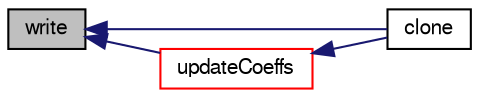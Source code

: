 digraph "write"
{
  bgcolor="transparent";
  edge [fontname="FreeSans",fontsize="10",labelfontname="FreeSans",labelfontsize="10"];
  node [fontname="FreeSans",fontsize="10",shape=record];
  rankdir="LR";
  Node158 [label="write",height=0.2,width=0.4,color="black", fillcolor="grey75", style="filled", fontcolor="black"];
  Node158 -> Node159 [dir="back",color="midnightblue",fontsize="10",style="solid",fontname="FreeSans"];
  Node159 [label="clone",height=0.2,width=0.4,color="black",URL="$a22302.html#a617bc55e78cf53196df9217431e5aa96",tooltip="Construct and return a clone setting internal field reference. "];
  Node158 -> Node160 [dir="back",color="midnightblue",fontsize="10",style="solid",fontname="FreeSans"];
  Node160 [label="updateCoeffs",height=0.2,width=0.4,color="red",URL="$a22302.html#a7e24eafac629d3733181cd942d4c902f",tooltip="Update the coefficients associated with the patch field. "];
  Node160 -> Node159 [dir="back",color="midnightblue",fontsize="10",style="solid",fontname="FreeSans"];
}
